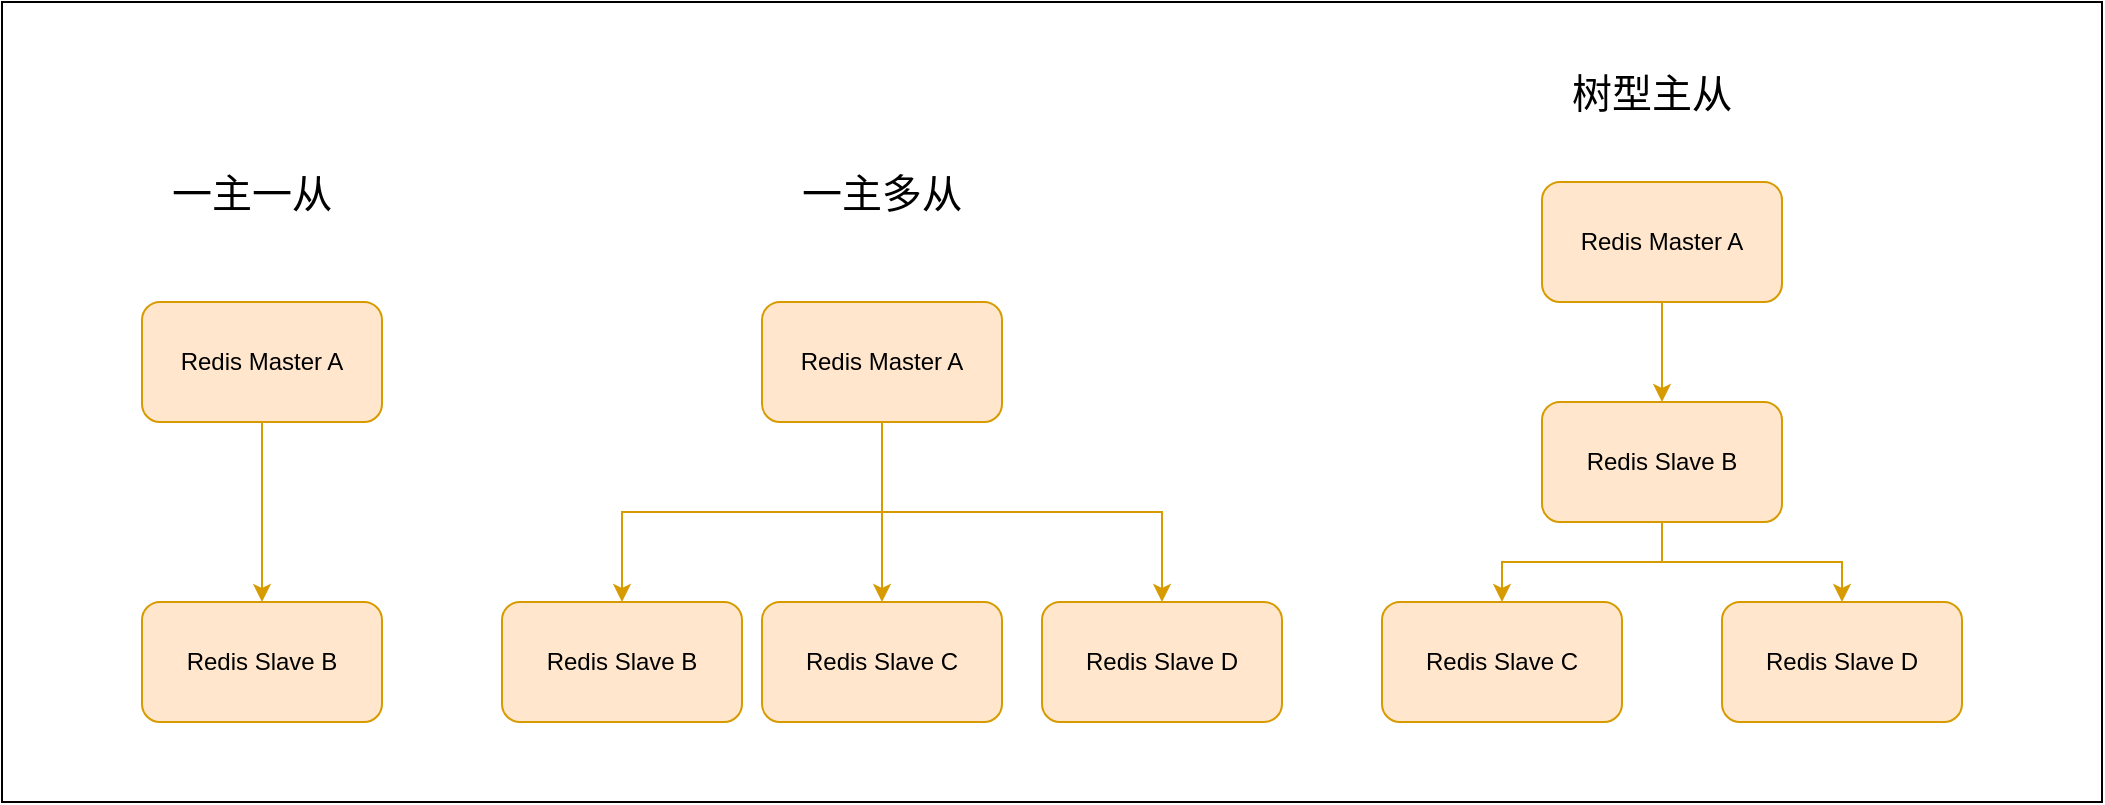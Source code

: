 <mxfile version="20.8.16" type="device"><diagram name="第 1 页" id="dDXd2Q07W_x2iL7zSc_x"><mxGraphModel dx="1434" dy="836" grid="1" gridSize="10" guides="1" tooltips="1" connect="1" arrows="1" fold="1" page="1" pageScale="1" pageWidth="827" pageHeight="1169" math="0" shadow="0"><root><mxCell id="0"/><mxCell id="1" parent="0"/><mxCell id="E6E64q7z7HGrdzYg-jrh-1" value="" style="rounded=0;whiteSpace=wrap;html=1;" vertex="1" parent="1"><mxGeometry x="30" y="260" width="1050" height="400" as="geometry"/></mxCell><mxCell id="E6E64q7z7HGrdzYg-jrh-4" style="edgeStyle=orthogonalEdgeStyle;rounded=0;orthogonalLoop=1;jettySize=auto;html=1;exitX=0.5;exitY=1;exitDx=0;exitDy=0;entryX=0.5;entryY=0;entryDx=0;entryDy=0;fillColor=#ffe6cc;strokeColor=#d79b00;" edge="1" parent="1" source="E6E64q7z7HGrdzYg-jrh-2" target="E6E64q7z7HGrdzYg-jrh-3"><mxGeometry relative="1" as="geometry"/></mxCell><mxCell id="E6E64q7z7HGrdzYg-jrh-2" value="Redis Master A" style="rounded=1;whiteSpace=wrap;html=1;fillColor=#ffe6cc;strokeColor=#d79b00;" vertex="1" parent="1"><mxGeometry x="100" y="410" width="120" height="60" as="geometry"/></mxCell><mxCell id="E6E64q7z7HGrdzYg-jrh-3" value="Redis Slave B" style="rounded=1;whiteSpace=wrap;html=1;fillColor=#ffe6cc;strokeColor=#d79b00;" vertex="1" parent="1"><mxGeometry x="100" y="560" width="120" height="60" as="geometry"/></mxCell><mxCell id="E6E64q7z7HGrdzYg-jrh-5" style="edgeStyle=orthogonalEdgeStyle;rounded=0;orthogonalLoop=1;jettySize=auto;html=1;exitX=0.5;exitY=1;exitDx=0;exitDy=0;entryX=0.5;entryY=0;entryDx=0;entryDy=0;fillColor=#ffe6cc;strokeColor=#d79b00;" edge="1" parent="1" source="E6E64q7z7HGrdzYg-jrh-6" target="E6E64q7z7HGrdzYg-jrh-7"><mxGeometry relative="1" as="geometry"/></mxCell><mxCell id="E6E64q7z7HGrdzYg-jrh-10" style="edgeStyle=orthogonalEdgeStyle;rounded=0;orthogonalLoop=1;jettySize=auto;html=1;exitX=0.5;exitY=1;exitDx=0;exitDy=0;entryX=0.5;entryY=0;entryDx=0;entryDy=0;fillColor=#ffe6cc;strokeColor=#d79b00;" edge="1" parent="1" source="E6E64q7z7HGrdzYg-jrh-6" target="E6E64q7z7HGrdzYg-jrh-8"><mxGeometry relative="1" as="geometry"/></mxCell><mxCell id="E6E64q7z7HGrdzYg-jrh-11" style="edgeStyle=orthogonalEdgeStyle;rounded=0;orthogonalLoop=1;jettySize=auto;html=1;exitX=0.5;exitY=1;exitDx=0;exitDy=0;fillColor=#ffe6cc;strokeColor=#d79b00;" edge="1" parent="1" source="E6E64q7z7HGrdzYg-jrh-6" target="E6E64q7z7HGrdzYg-jrh-9"><mxGeometry relative="1" as="geometry"/></mxCell><mxCell id="E6E64q7z7HGrdzYg-jrh-6" value="Redis Master A" style="rounded=1;whiteSpace=wrap;html=1;fillColor=#ffe6cc;strokeColor=#d79b00;" vertex="1" parent="1"><mxGeometry x="410" y="410" width="120" height="60" as="geometry"/></mxCell><mxCell id="E6E64q7z7HGrdzYg-jrh-7" value="Redis Slave C" style="rounded=1;whiteSpace=wrap;html=1;fillColor=#ffe6cc;strokeColor=#d79b00;" vertex="1" parent="1"><mxGeometry x="410" y="560" width="120" height="60" as="geometry"/></mxCell><mxCell id="E6E64q7z7HGrdzYg-jrh-8" value="Redis Slave B" style="rounded=1;whiteSpace=wrap;html=1;fillColor=#ffe6cc;strokeColor=#d79b00;" vertex="1" parent="1"><mxGeometry x="280" y="560" width="120" height="60" as="geometry"/></mxCell><mxCell id="E6E64q7z7HGrdzYg-jrh-9" value="Redis Slave D" style="rounded=1;whiteSpace=wrap;html=1;fillColor=#ffe6cc;strokeColor=#d79b00;" vertex="1" parent="1"><mxGeometry x="550" y="560" width="120" height="60" as="geometry"/></mxCell><mxCell id="E6E64q7z7HGrdzYg-jrh-12" style="edgeStyle=orthogonalEdgeStyle;rounded=0;orthogonalLoop=1;jettySize=auto;html=1;exitX=0.5;exitY=1;exitDx=0;exitDy=0;entryX=0.5;entryY=0;entryDx=0;entryDy=0;fillColor=#ffe6cc;strokeColor=#d79b00;" edge="1" parent="1" source="E6E64q7z7HGrdzYg-jrh-15" target="E6E64q7z7HGrdzYg-jrh-16"><mxGeometry relative="1" as="geometry"/></mxCell><mxCell id="E6E64q7z7HGrdzYg-jrh-15" value="Redis Master A" style="rounded=1;whiteSpace=wrap;html=1;fillColor=#ffe6cc;strokeColor=#d79b00;" vertex="1" parent="1"><mxGeometry x="800" y="350" width="120" height="60" as="geometry"/></mxCell><mxCell id="E6E64q7z7HGrdzYg-jrh-20" style="edgeStyle=orthogonalEdgeStyle;rounded=0;orthogonalLoop=1;jettySize=auto;html=1;exitX=0.5;exitY=1;exitDx=0;exitDy=0;entryX=0.5;entryY=0;entryDx=0;entryDy=0;fillColor=#ffe6cc;strokeColor=#d79b00;" edge="1" parent="1" source="E6E64q7z7HGrdzYg-jrh-16" target="E6E64q7z7HGrdzYg-jrh-18"><mxGeometry relative="1" as="geometry"/></mxCell><mxCell id="E6E64q7z7HGrdzYg-jrh-21" style="edgeStyle=orthogonalEdgeStyle;rounded=0;orthogonalLoop=1;jettySize=auto;html=1;exitX=0.5;exitY=1;exitDx=0;exitDy=0;entryX=0.5;entryY=0;entryDx=0;entryDy=0;fillColor=#ffe6cc;strokeColor=#d79b00;" edge="1" parent="1" source="E6E64q7z7HGrdzYg-jrh-16" target="E6E64q7z7HGrdzYg-jrh-19"><mxGeometry relative="1" as="geometry"/></mxCell><mxCell id="E6E64q7z7HGrdzYg-jrh-16" value="Redis Slave B" style="rounded=1;whiteSpace=wrap;html=1;fillColor=#ffe6cc;strokeColor=#d79b00;" vertex="1" parent="1"><mxGeometry x="800" y="460" width="120" height="60" as="geometry"/></mxCell><mxCell id="E6E64q7z7HGrdzYg-jrh-18" value="Redis Slave C" style="rounded=1;whiteSpace=wrap;html=1;fillColor=#ffe6cc;strokeColor=#d79b00;" vertex="1" parent="1"><mxGeometry x="720" y="560" width="120" height="60" as="geometry"/></mxCell><mxCell id="E6E64q7z7HGrdzYg-jrh-19" value="Redis Slave D" style="rounded=1;whiteSpace=wrap;html=1;fillColor=#ffe6cc;strokeColor=#d79b00;" vertex="1" parent="1"><mxGeometry x="890" y="560" width="120" height="60" as="geometry"/></mxCell><mxCell id="E6E64q7z7HGrdzYg-jrh-22" value="一主一从" style="text;html=1;strokeColor=none;fillColor=none;align=center;verticalAlign=middle;whiteSpace=wrap;rounded=0;fontSize=20;" vertex="1" parent="1"><mxGeometry x="100" y="340" width="110" height="30" as="geometry"/></mxCell><mxCell id="E6E64q7z7HGrdzYg-jrh-23" value="一主多从" style="text;html=1;strokeColor=none;fillColor=none;align=center;verticalAlign=middle;whiteSpace=wrap;rounded=0;fontSize=20;" vertex="1" parent="1"><mxGeometry x="415" y="340" width="110" height="30" as="geometry"/></mxCell><mxCell id="E6E64q7z7HGrdzYg-jrh-24" value="树型主从" style="text;html=1;strokeColor=none;fillColor=none;align=center;verticalAlign=middle;whiteSpace=wrap;rounded=0;fontSize=20;" vertex="1" parent="1"><mxGeometry x="800" y="290" width="110" height="30" as="geometry"/></mxCell></root></mxGraphModel></diagram></mxfile>